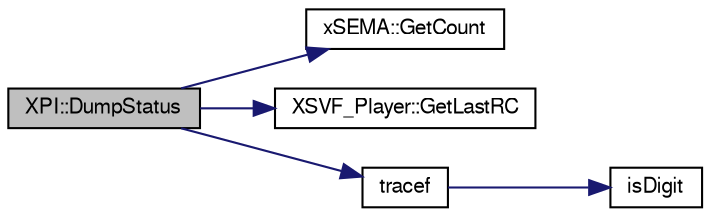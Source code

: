 digraph G
{
  bgcolor="transparent";
  edge [fontname="FreeSans",fontsize=10,labelfontname="FreeSans",labelfontsize=10];
  node [fontname="FreeSans",fontsize=10,shape=record];
  rankdir=LR;
  Node1 [label="XPI::DumpStatus",height=0.2,width=0.4,color="black", fillcolor="grey75", style="filled" fontcolor="black"];
  Node1 -> Node2 [color="midnightblue",fontsize=10,style="solid",fontname="FreeSans"];
  Node2 [label="xSEMA::GetCount",height=0.2,width=0.4,color="black",URL="$classx_s_e_m_a.html#173d61ea89795127bcbebd110616f944"];
  Node1 -> Node3 [color="midnightblue",fontsize=10,style="solid",fontname="FreeSans"];
  Node3 [label="XSVF_Player::GetLastRC",height=0.2,width=0.4,color="black",URL="$class_x_s_v_f___player.html#6fa3bf4ec56d838ad09c3f0e43a8342e"];
  Node1 -> Node4 [color="midnightblue",fontsize=10,style="solid",fontname="FreeSans"];
  Node4 [label="tracef",height=0.2,width=0.4,color="black",URL="$trace_8h.html#a992713b67dd2ec12eddb0ca609e13ab"];
  Node4 -> Node5 [color="midnightblue",fontsize=10,style="solid",fontname="FreeSans"];
  Node5 [label="isDigit",height=0.2,width=0.4,color="black",URL="$stdio_8cpp.html#6dc444c99c5adf684e2e9ac2a85d71d0"];
}
